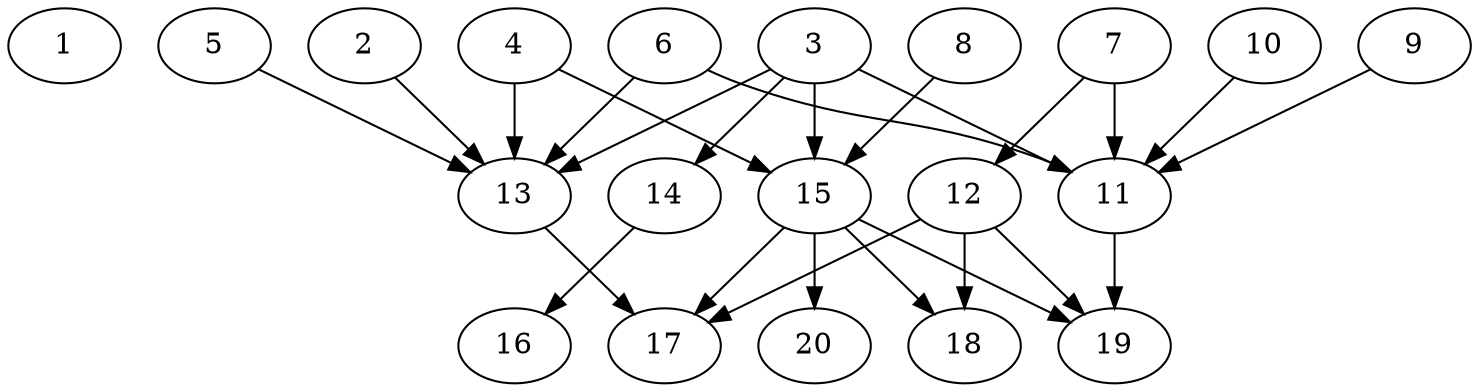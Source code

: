 // DAG automatically generated by daggen at Wed Jul 24 21:26:16 2019
// ./daggen --dot -n 20 --ccr 0.4 --fat 0.8 --regular 0.5 --density 0.5 --mindata 5242880 --maxdata 52428800 
digraph G {
  1 [size="83392000", alpha="0.04", expect_size="33356800"] 
  2 [size="15255040", alpha="0.04", expect_size="6102016"] 
  2 -> 13 [size ="6102016"]
  3 [size="124298240", alpha="0.11", expect_size="49719296"] 
  3 -> 11 [size ="49719296"]
  3 -> 13 [size ="49719296"]
  3 -> 14 [size ="49719296"]
  3 -> 15 [size ="49719296"]
  4 [size="34949120", alpha="0.19", expect_size="13979648"] 
  4 -> 13 [size ="13979648"]
  4 -> 15 [size ="13979648"]
  5 [size="85048320", alpha="0.02", expect_size="34019328"] 
  5 -> 13 [size ="34019328"]
  6 [size="28508160", alpha="0.19", expect_size="11403264"] 
  6 -> 11 [size ="11403264"]
  6 -> 13 [size ="11403264"]
  7 [size="33502720", alpha="0.14", expect_size="13401088"] 
  7 -> 11 [size ="13401088"]
  7 -> 12 [size ="13401088"]
  8 [size="121349120", alpha="0.05", expect_size="48539648"] 
  8 -> 15 [size ="48539648"]
  9 [size="69296640", alpha="0.03", expect_size="27718656"] 
  9 -> 11 [size ="27718656"]
  10 [size="69483520", alpha="0.05", expect_size="27793408"] 
  10 -> 11 [size ="27793408"]
  11 [size="39329280", alpha="0.01", expect_size="15731712"] 
  11 -> 19 [size ="15731712"]
  12 [size="62330880", alpha="0.16", expect_size="24932352"] 
  12 -> 17 [size ="24932352"]
  12 -> 18 [size ="24932352"]
  12 -> 19 [size ="24932352"]
  13 [size="84933120", alpha="0.06", expect_size="33973248"] 
  13 -> 17 [size ="33973248"]
  14 [size="34337280", alpha="0.01", expect_size="13734912"] 
  14 -> 16 [size ="13734912"]
  15 [size="26839040", alpha="0.19", expect_size="10735616"] 
  15 -> 17 [size ="10735616"]
  15 -> 18 [size ="10735616"]
  15 -> 19 [size ="10735616"]
  15 -> 20 [size ="10735616"]
  16 [size="35878400", alpha="0.08", expect_size="14351360"] 
  17 [size="27366400", alpha="0.02", expect_size="10946560"] 
  18 [size="111575040", alpha="0.04", expect_size="44630016"] 
  19 [size="25561600", alpha="0.15", expect_size="10224640"] 
  20 [size="45378560", alpha="0.17", expect_size="18151424"] 
}
